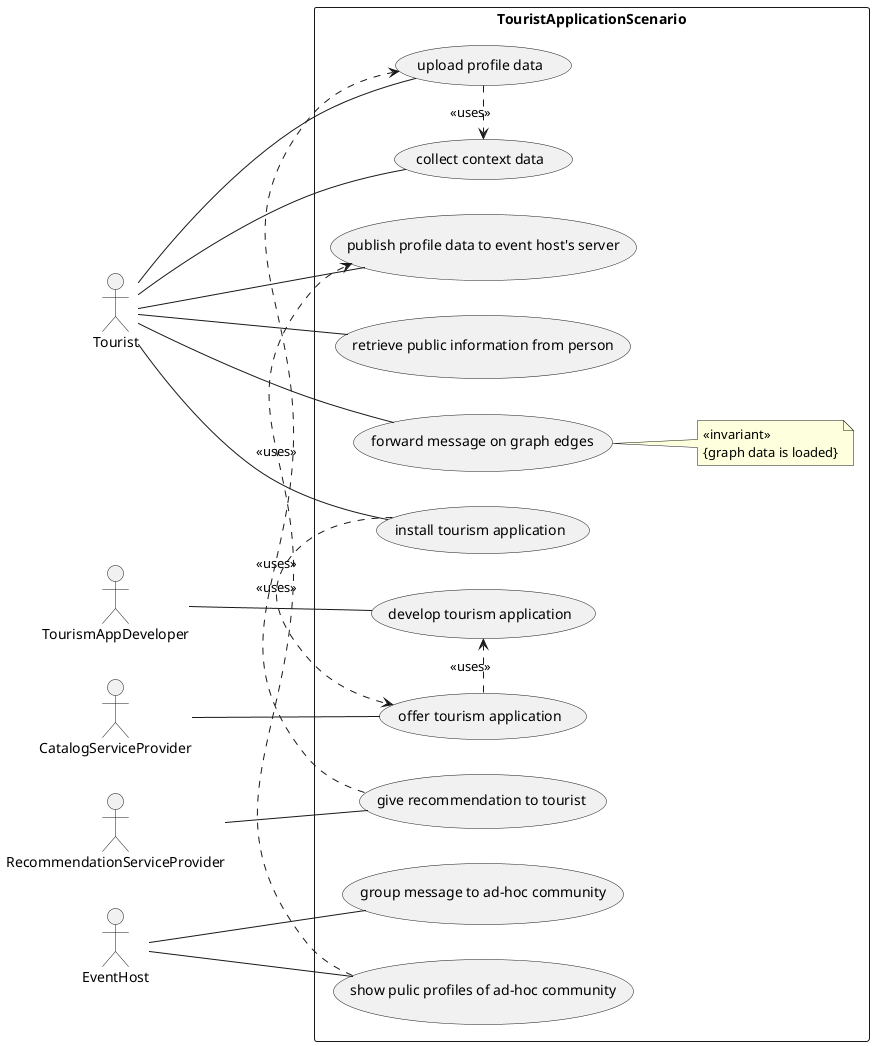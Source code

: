 @startuml

left to right direction
skinparam packageStyle rect

actor Tourist
actor TourismAppDeveloper
actor CatalogServiceProvider
actor RecommendationServiceProvider
actor EventHost


rectangle TouristApplicationScenario {



TourismAppDeveloper -- (develop tourism application)
CatalogServiceProvider -- (offer tourism application)
(offer tourism application) .> (develop tourism application) : <<uses>>
(install tourism application) .> (offer tourism application) : <<uses>>


Tourist -- (install tourism application)
Tourist -- (collect context data)
RecommendationServiceProvider -- (give recommendation to tourist)
(give recommendation to tourist) .> (upload profile data) : <<uses>>
(upload profile data) .> (collect context data) : <<uses>>
Tourist -- (upload profile data)


Tourist -- (publish profile data to event host's server)

EventHost -- (show pulic profiles of ad-hoc community)
(show pulic profiles of ad-hoc community) .> (publish profile data to event host's server) : <<uses>>


EventHost -- (group message to ad-hoc community)

Tourist -- (retrieve public information from person)
Tourist -- (forward message on graph edges)

note right of (forward message on graph edges)
<<invariant>>
{graph data is loaded}
end note


}

@enduml